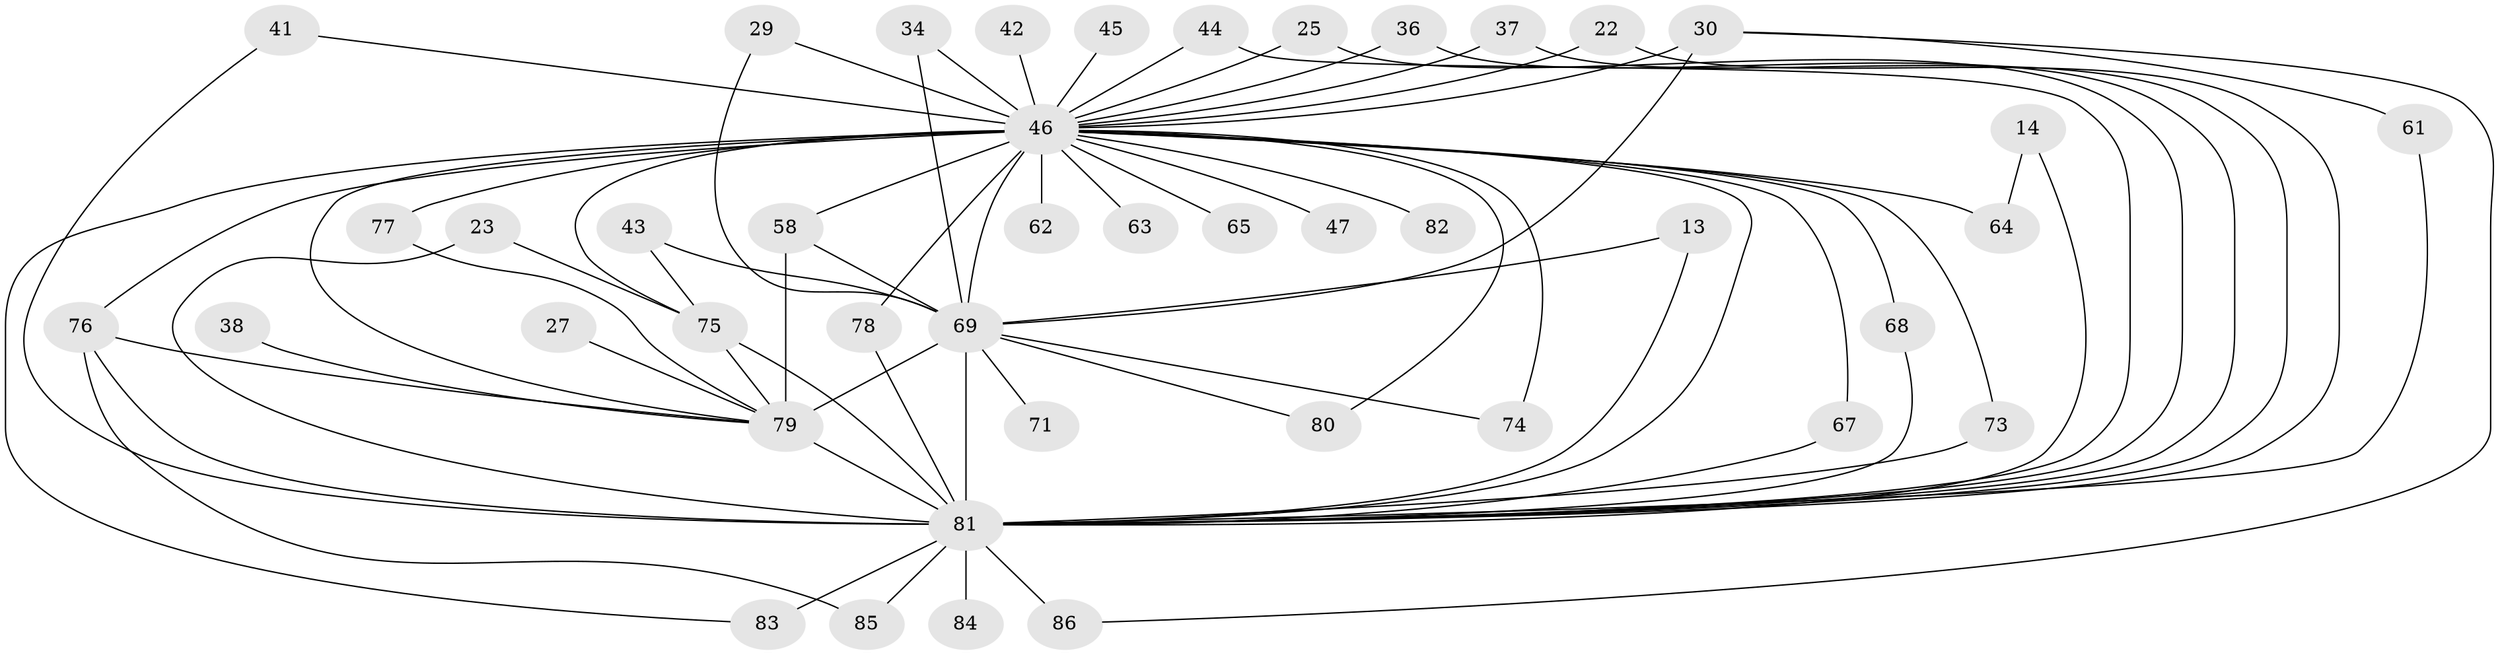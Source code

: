 // original degree distribution, {17: 0.023255813953488372, 26: 0.011627906976744186, 20: 0.011627906976744186, 15: 0.011627906976744186, 39: 0.011627906976744186, 19: 0.011627906976744186, 13: 0.011627906976744186, 18: 0.011627906976744186, 16: 0.011627906976744186, 3: 0.19767441860465115, 2: 0.5813953488372093, 6: 0.023255813953488372, 5: 0.03488372093023256, 4: 0.046511627906976744}
// Generated by graph-tools (version 1.1) at 2025/44/03/09/25 04:44:07]
// undirected, 43 vertices, 75 edges
graph export_dot {
graph [start="1"]
  node [color=gray90,style=filled];
  13;
  14;
  22;
  23;
  25;
  27;
  29;
  30 [super="+21"];
  34 [super="+11"];
  36 [super="+24"];
  37;
  38;
  41;
  42;
  43;
  44;
  45;
  46 [super="+40"];
  47;
  58 [super="+51+49"];
  61;
  62;
  63;
  64 [super="+55"];
  65;
  67;
  68;
  69 [super="+33+66+10"];
  71;
  73;
  74;
  75 [super="+70+39+72"];
  76 [super="+53+59"];
  77 [super="+35"];
  78;
  79 [super="+60+50+52+57+8"];
  80;
  81 [super="+56+9+17"];
  82;
  83 [super="+28"];
  84;
  85;
  86 [super="+26+12"];
  13 -- 69;
  13 -- 81;
  14 -- 64;
  14 -- 81;
  22 -- 46;
  22 -- 81;
  23 -- 75;
  23 -- 81;
  25 -- 46;
  25 -- 81;
  27 -- 79 [weight=3];
  29 -- 46;
  29 -- 69;
  30 -- 61;
  30 -- 86;
  30 -- 46 [weight=2];
  30 -- 69 [weight=2];
  34 -- 46;
  34 -- 69 [weight=2];
  36 -- 46;
  36 -- 81 [weight=2];
  37 -- 46;
  37 -- 81;
  38 -- 79 [weight=2];
  41 -- 46;
  41 -- 81;
  42 -- 46 [weight=2];
  43 -- 75;
  43 -- 69;
  44 -- 46;
  44 -- 81;
  45 -- 46 [weight=2];
  46 -- 79 [weight=8];
  46 -- 47 [weight=2];
  46 -- 58 [weight=2];
  46 -- 62 [weight=2];
  46 -- 63;
  46 -- 64 [weight=2];
  46 -- 65;
  46 -- 67;
  46 -- 68;
  46 -- 69 [weight=5];
  46 -- 73;
  46 -- 74;
  46 -- 75 [weight=3];
  46 -- 76 [weight=2];
  46 -- 77 [weight=2];
  46 -- 78;
  46 -- 80;
  46 -- 82 [weight=2];
  46 -- 83;
  46 -- 81 [weight=8];
  58 -- 79 [weight=3];
  58 -- 69;
  61 -- 81;
  67 -- 81;
  68 -- 81;
  69 -- 81 [weight=10];
  69 -- 71 [weight=2];
  69 -- 74;
  69 -- 79 [weight=4];
  69 -- 80;
  73 -- 81;
  75 -- 79;
  75 -- 81 [weight=2];
  76 -- 85;
  76 -- 79;
  76 -- 81 [weight=2];
  77 -- 79;
  78 -- 81;
  79 -- 81 [weight=16];
  81 -- 85;
  81 -- 86 [weight=3];
  81 -- 83 [weight=2];
  81 -- 84 [weight=2];
}
